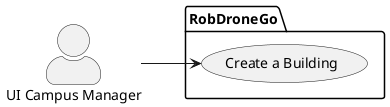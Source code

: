 @startuml scenaryLevel1
left to right direction

skinparam actorStyle awesome

actor "UI Campus Manager" as CM

package  RobDroneGo  {
  usecase "Create a Building" as UC2
}
CM --> UC2
@enduml
